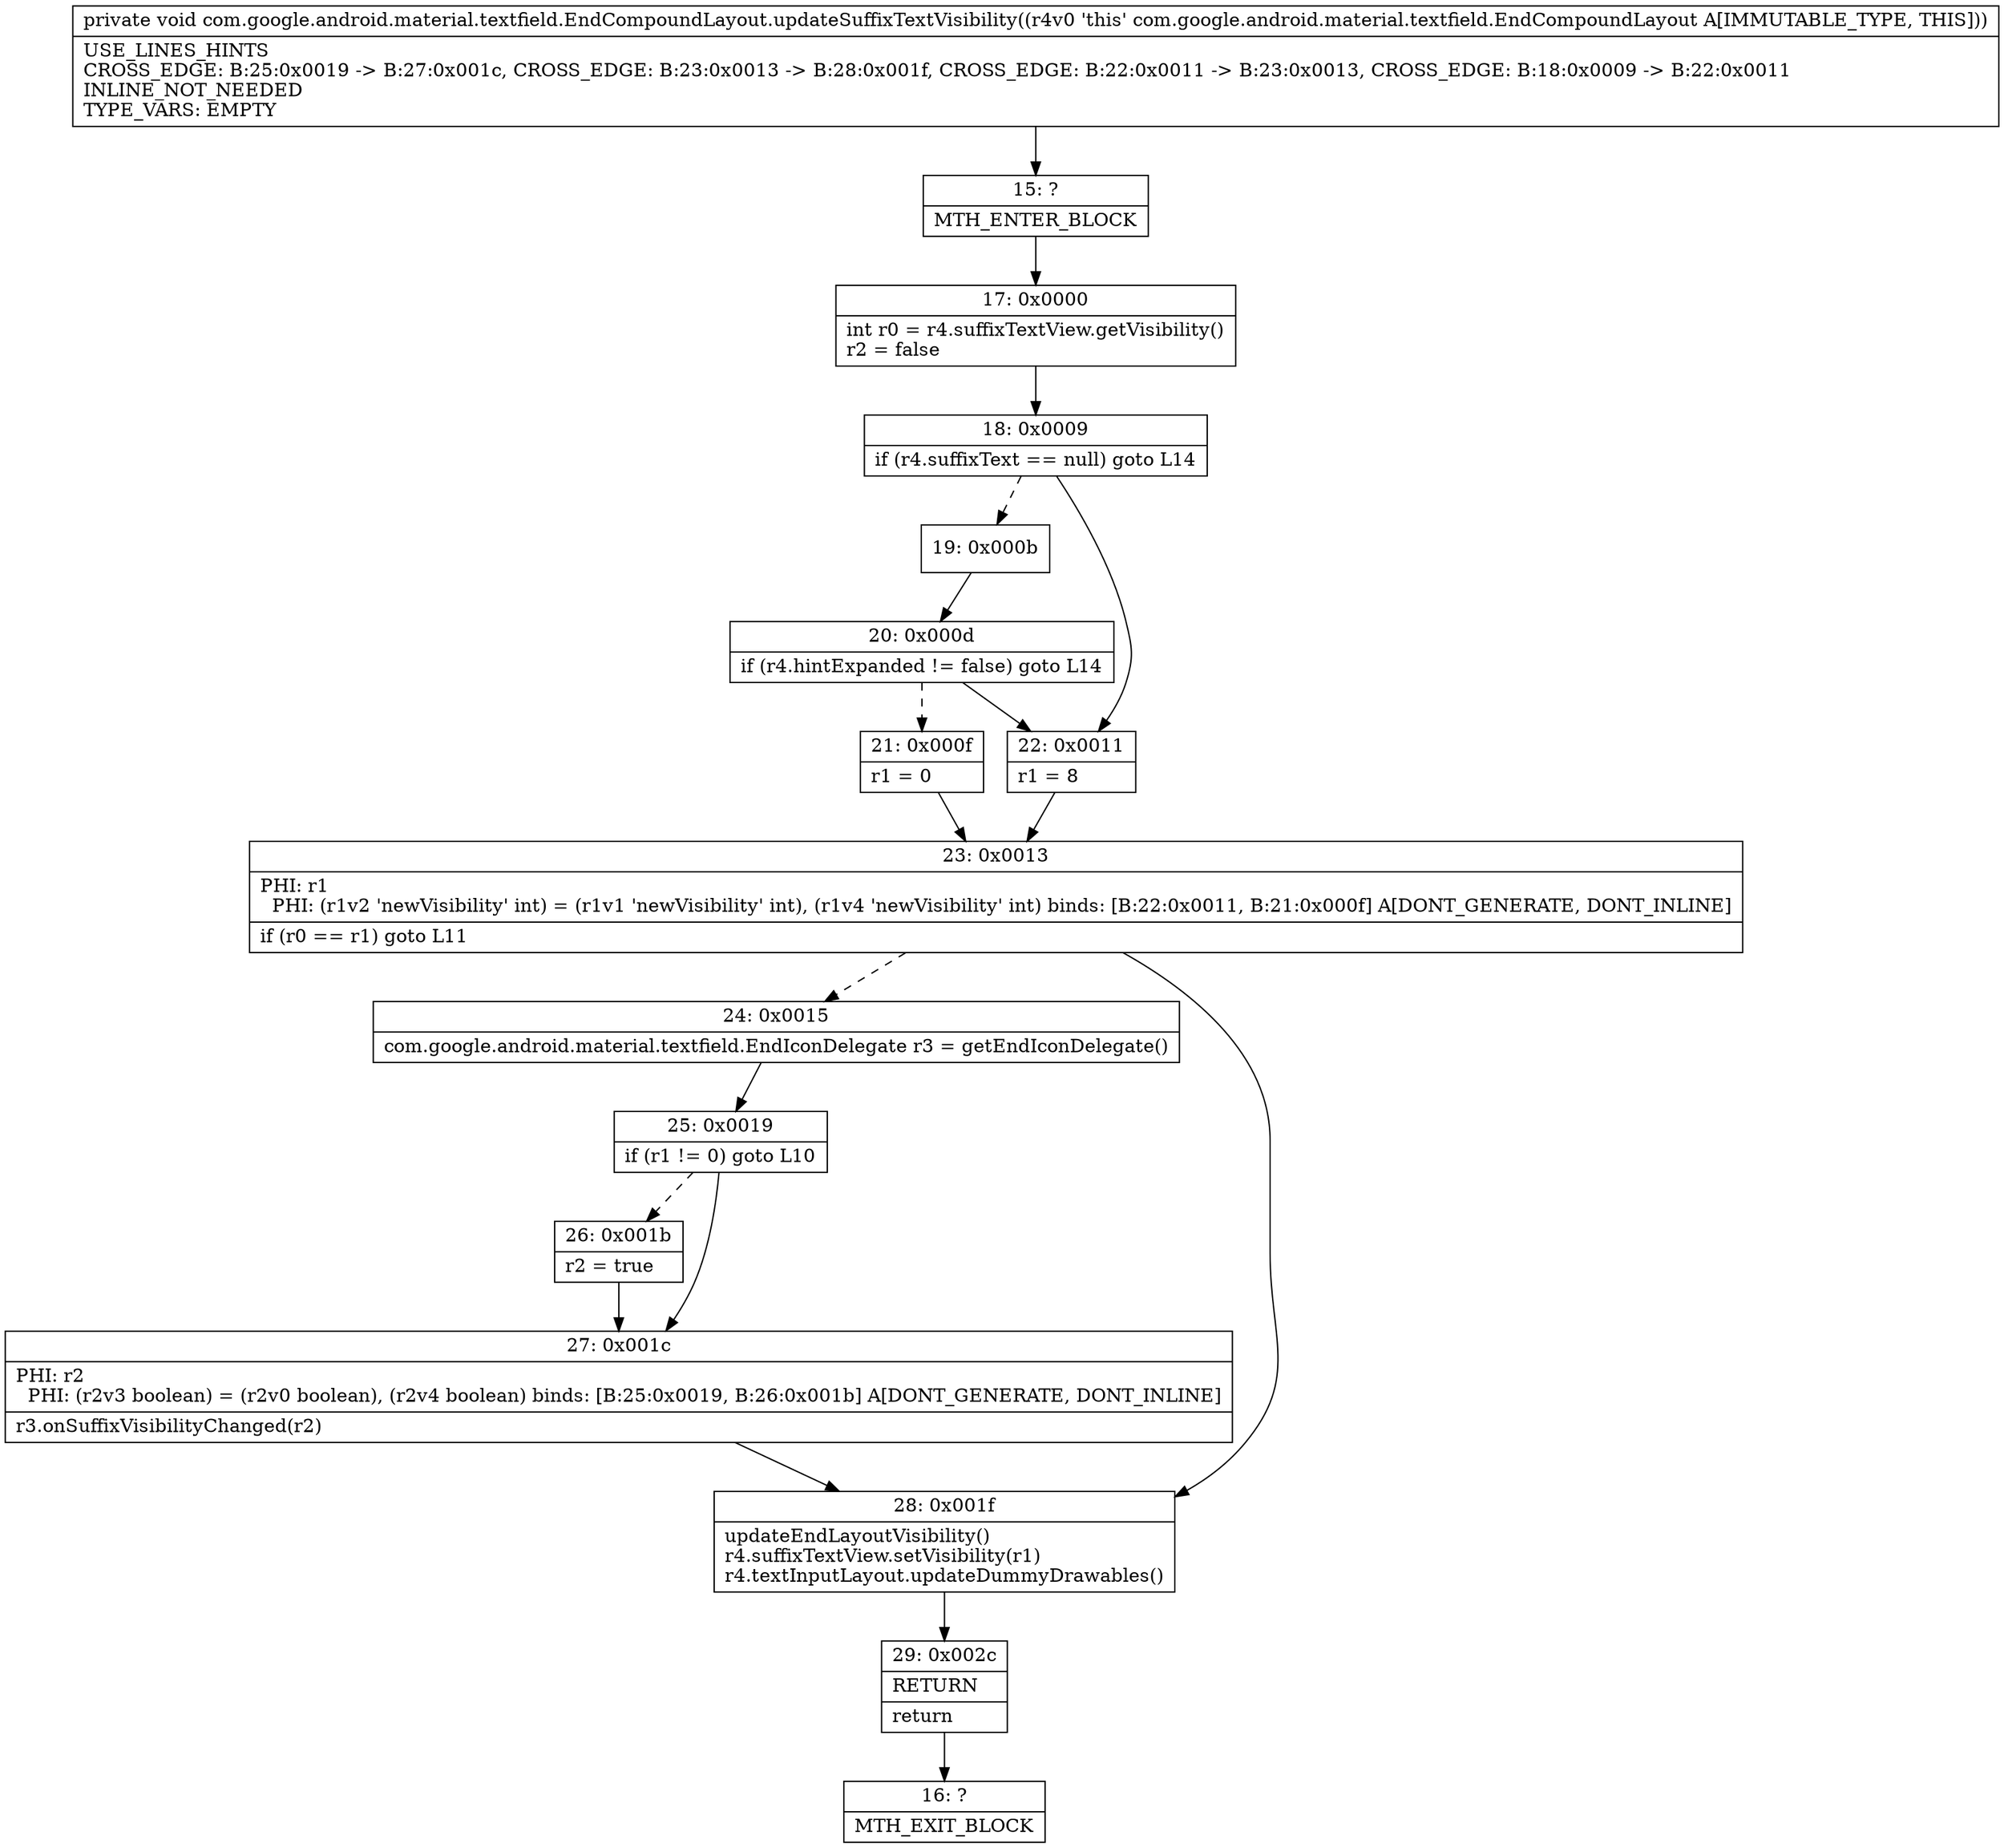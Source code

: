 digraph "CFG forcom.google.android.material.textfield.EndCompoundLayout.updateSuffixTextVisibility()V" {
Node_15 [shape=record,label="{15\:\ ?|MTH_ENTER_BLOCK\l}"];
Node_17 [shape=record,label="{17\:\ 0x0000|int r0 = r4.suffixTextView.getVisibility()\lr2 = false\l}"];
Node_18 [shape=record,label="{18\:\ 0x0009|if (r4.suffixText == null) goto L14\l}"];
Node_19 [shape=record,label="{19\:\ 0x000b}"];
Node_20 [shape=record,label="{20\:\ 0x000d|if (r4.hintExpanded != false) goto L14\l}"];
Node_21 [shape=record,label="{21\:\ 0x000f|r1 = 0\l}"];
Node_23 [shape=record,label="{23\:\ 0x0013|PHI: r1 \l  PHI: (r1v2 'newVisibility' int) = (r1v1 'newVisibility' int), (r1v4 'newVisibility' int) binds: [B:22:0x0011, B:21:0x000f] A[DONT_GENERATE, DONT_INLINE]\l|if (r0 == r1) goto L11\l}"];
Node_24 [shape=record,label="{24\:\ 0x0015|com.google.android.material.textfield.EndIconDelegate r3 = getEndIconDelegate()\l}"];
Node_25 [shape=record,label="{25\:\ 0x0019|if (r1 != 0) goto L10\l}"];
Node_26 [shape=record,label="{26\:\ 0x001b|r2 = true\l}"];
Node_27 [shape=record,label="{27\:\ 0x001c|PHI: r2 \l  PHI: (r2v3 boolean) = (r2v0 boolean), (r2v4 boolean) binds: [B:25:0x0019, B:26:0x001b] A[DONT_GENERATE, DONT_INLINE]\l|r3.onSuffixVisibilityChanged(r2)\l}"];
Node_28 [shape=record,label="{28\:\ 0x001f|updateEndLayoutVisibility()\lr4.suffixTextView.setVisibility(r1)\lr4.textInputLayout.updateDummyDrawables()\l}"];
Node_29 [shape=record,label="{29\:\ 0x002c|RETURN\l|return\l}"];
Node_16 [shape=record,label="{16\:\ ?|MTH_EXIT_BLOCK\l}"];
Node_22 [shape=record,label="{22\:\ 0x0011|r1 = 8\l}"];
MethodNode[shape=record,label="{private void com.google.android.material.textfield.EndCompoundLayout.updateSuffixTextVisibility((r4v0 'this' com.google.android.material.textfield.EndCompoundLayout A[IMMUTABLE_TYPE, THIS]))  | USE_LINES_HINTS\lCROSS_EDGE: B:25:0x0019 \-\> B:27:0x001c, CROSS_EDGE: B:23:0x0013 \-\> B:28:0x001f, CROSS_EDGE: B:22:0x0011 \-\> B:23:0x0013, CROSS_EDGE: B:18:0x0009 \-\> B:22:0x0011\lINLINE_NOT_NEEDED\lTYPE_VARS: EMPTY\l}"];
MethodNode -> Node_15;Node_15 -> Node_17;
Node_17 -> Node_18;
Node_18 -> Node_19[style=dashed];
Node_18 -> Node_22;
Node_19 -> Node_20;
Node_20 -> Node_21[style=dashed];
Node_20 -> Node_22;
Node_21 -> Node_23;
Node_23 -> Node_24[style=dashed];
Node_23 -> Node_28;
Node_24 -> Node_25;
Node_25 -> Node_26[style=dashed];
Node_25 -> Node_27;
Node_26 -> Node_27;
Node_27 -> Node_28;
Node_28 -> Node_29;
Node_29 -> Node_16;
Node_22 -> Node_23;
}

